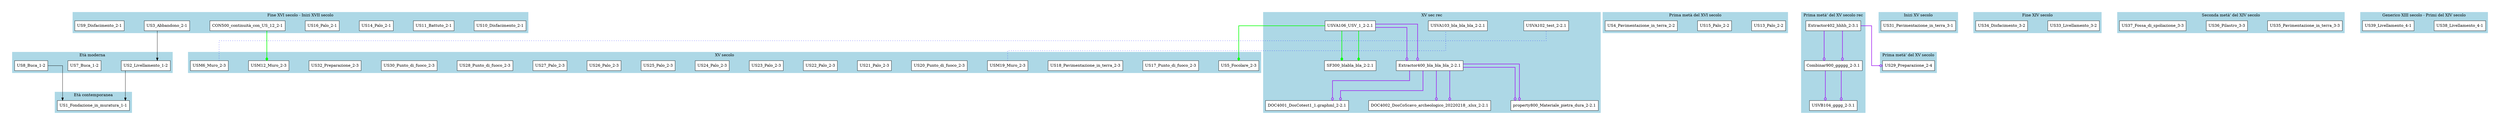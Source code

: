digraph {
	graph [bb="0,0,8302,380.5",
		compound=true,
		dpi=150,
		nodesep=1,
		pad=0.5,
		rankdir=TB,
		ranksep=1.5,
		splines=ortho
	];
	node [label="\N"];
	subgraph cluster_datazione_1 {
		graph [bb="766,8,990,84.5",
			color=lightblue,
			label="Età contemporanea",
			lheight=0.23,
			lp="878,72.25",
			lwidth=1.46,
			rank=same,
			style=filled
		];
		"US1_Fondazione_in_muratura_1-1"	[fillcolor=white,
			height=0.5,
			label="US1_Fondazione_in_muratura_1-1",
			pos="878,34",
			shape=box,
			style=filled,
			width=2.8889];
	}
	subgraph cluster_datazione_2 {
		graph [bb="616,152,1119,228.5",
			color=lightblue,
			label="Età moderna",
			lheight=0.23,
			lp="867.5,216.25",
			lwidth=0.97,
			rank=same,
			style=filled
		];
		"US2_Livellamento_1-2"	[fillcolor=white,
			height=0.5,
			label="US2_Livellamento_1-2",
			pos="696,178",
			shape=box,
			style=filled,
			width=2.0035];
		"US7_Buca_1-2"	[fillcolor=white,
			height=0.5,
			label="US7_Buca_1-2",
			pos="890,178",
			shape=box,
			style=filled,
			width=1.3785];
		"US8_Buca_1-2"	[fillcolor=white,
			height=0.5,
			label="US8_Buca_1-2",
			pos="1061,178",
			shape=box,
			style=filled,
			width=1.3785];
	}
	subgraph cluster_datazione_3 {
		graph [bb="8,296,1431,372.5",
			color=lightblue,
			label="Fine XVI secolo - Inizi XVII secolo",
			lheight=0.23,
			lp="719.5,360.25",
			lwidth=2.74,
			rank=same,
			style=filled
		];
		"US10_Disfacimento_2-1"	[fillcolor=white,
			height=0.5,
			label="US10_Disfacimento_2-1",
			pos="92,322",
			shape=box,
			style=filled,
			width=2.1076];
		"US11_Battuto_2-1"	[fillcolor=white,
			height=0.5,
			label="US11_Battuto_2-1",
			pos="299,322",
			shape=box,
			style=filled,
			width=1.6389];
		"US14_Palo_2-1"	[fillcolor=white,
			height=0.5,
			label="US14_Palo_2-1",
			pos="481,322",
			shape=box,
			style=filled,
			width=1.4201];
		"US16_Palo_2-1"	[fillcolor=white,
			height=0.5,
			label="US16_Palo_2-1",
			pos="655,322",
			shape=box,
			style=filled,
			width=1.4201];
		"US3_Abbandono_2-1"	[fillcolor=white,
			height=0.5,
			label="US3_Abbandono_2-1",
			pos="845,322",
			shape=box,
			style=filled,
			width=1.8681];
		"CON500_continuità_con_US_12_2-1"	[fillcolor=white,
			height=0.5,
			label="CON500_continuità_con_US_12_2-1",
			pos="1095,322",
			shape=box,
			style=filled,
			width=3.066];
		"US9_Disfacimento_2-1"	[fillcolor=white,
			height=0.5,
			label="US9_Disfacimento_2-1",
			pos="1350,322",
			shape=box,
			style=filled,
			width=2.0139];
	}
	subgraph cluster_datazione_4 {
		graph [bb="5571,296,6143,372.5",
			color=lightblue,
			label="Prima metà del XVI secolo",
			lheight=0.23,
			lp="5857,360.25",
			lwidth=2.08,
			rank=same,
			style=filled
		];
		"US13_Palo_2-2"	[fillcolor=white,
			height=0.5,
			label="US13_Palo_2-2",
			pos="5630,322",
			shape=box,
			style=filled,
			width=1.4201];
		"US15_Palo_2-2"	[fillcolor=white,
			height=0.5,
			label="US15_Palo_2-2",
			pos="5804,322",
			shape=box,
			style=filled,
			width=1.4201];
		"US4_Pavimentazione_in_terra_2-2"	[fillcolor=white,
			height=0.5,
			label="US4_Pavimentazione_in_terra_2-2",
			pos="6031,322",
			shape=box,
			style=filled,
			width=2.8785];
	}
	subgraph cluster_datazione_5 {
		graph [bb="4564,8,5563,372.5",
			color=lightblue,
			label="XV sec rec",
			lheight=0.23,
			lp="5063.5,360.25",
			lwidth=0.83,
			rank=same,
			style=filled
		];
		"USVA102_test_2-2.1"	[fillcolor=white,
			height=0.5,
			label="USVA102_test_2-2.1",
			pos="4638,322",
			shape=box,
			style=filled,
			width=1.8368];
		"USVA103_bla_bla_bla_2-2.1"	[fillcolor=white,
			height=0.5,
			label="USVA103_bla_bla_bla_2-2.1",
			pos="4864,322",
			shape=box,
			style=filled,
			width=2.4514];
		"USVA106_USV_1_2-2.1"	[fillcolor=white,
			height=0.5,
			label="USVA106_USV_1_2-2.1",
			pos="5101,322",
			shape=box,
			style=filled,
			width=2.1389];
		"SF300_blabla_bla_2-2.1"	[fillcolor=white,
			height=0.5,
			label="SF300_blabla_bla_2-2.1",
			pos="4858,178",
			shape=box,
			style=filled,
			width=2.0764];
		"USVA106_USV_1_2-2.1" -> "SF300_blabla_bla_2-2.1"	[arrowhead=diamond,
			color=green,
			pos="e,4933.1,178 5023.6,322 4999.3,322 4978.8,322 4978.8,322 4978.8,322 4978.8,178 4978.8,178 4978.8,178 4946.2,178 4946.2,178",
			style=bold];
		"Extractor400_bla_bla_bla_2-2.1"	[fillcolor=white,
			height=0.5,
			label="Extractor400_bla_bla_bla_2-2.1",
			pos="5101,178",
			shape=box,
			style=filled,
			width=2.6597];
		"USVA106_USV_1_2-2.1" -> "Extractor400_bla_bla_bla_2-2.1"	[arrowhead=odiamond,
			color=purple,
			pos="e,5126.7,196.09 5126.7,303.76 5126.7,303.76 5126.7,209.14 5126.7,209.14",
			style=bold];
		"DOC4001_DosCo\test1_1.graphml_2-2.1"	[fillcolor=white,
			height=0.5,
			label="DOC4001_DosCo\test1_1.graphml_2-2.1",
			pos="4692,34",
			shape=box,
			style=filled,
			width=3.3264];
		"Extractor400_bla_bla_bla_2-2.1" -> "DOC4001_DosCo\test1_1.graphml_2-2.1"	[arrowhead=odiamond,
			color=purple,
			pos="e,4797.5,52.169 5069.1,159.83 5069.1,138.5 5069.1,106 5069.1,106 5069.1,106 4797.5,106 4797.5,106 4797.5,106 4797.5,65.221 4797.5,\
65.221",
			style=bold];
		"DOC4002_DosCo\Scavo_archeologico_20220218_.xlsx_2-2.1"	[fillcolor=white,
			height=0.5,
			label="DOC4002_DosCo\Scavo_archeologico_20220218_.xlsx_2-2.1",
			pos="5061,34",
			shape=box,
			style=filled,
			width=4.9201];
		"Extractor400_bla_bla_bla_2-2.1" -> "DOC4002_DosCo\Scavo_archeologico_20220218_.xlsx_2-2.1"	[arrowhead=odiamond,
			color=purple,
			pos="e,5132.9,52.09 5132.9,159.76 5132.9,159.76 5132.9,65.142 5132.9,65.142",
			style=bold];
		"property800_Materiale_pietra_dura_2-2.1"	[fillcolor=white,
			height=0.5,
			label="property800_Materiale_pietra_dura_2-2.1",
			pos="5433,34",
			shape=box,
			style=filled,
			width=3.3993];
		"Extractor400_bla_bla_bla_2-2.1" -> "property800_Materiale_pietra_dura_2-2.1"	[arrowhead=odiamond,
			color=purple,
			pos="e,5433,52.238 5197,178 5295.1,178 5433,178 5433,178 5433,178 5433,65.29 5433,65.29",
			style=bold];
	}
	subgraph cluster_datazione_6 {
		graph [bb="1175,152,4556,228.5",
			color=lightblue,
			label="XV secolo",
			lheight=0.23,
			lp="2865.5,216.25",
			lwidth=0.79,
			rank=same,
			style=filled
		];
		"USM12_Muro_2-3"	[fillcolor=white,
			height=0.5,
			label="USM12_Muro_2-3",
			pos="1244,178",
			shape=box,
			style=filled,
			width=1.691];
		"US17_Punto_di_fuoco_2-3"	[fillcolor=white,
			height=0.5,
			label="US17_Punto_di_fuoco_2-3",
			pos="1459,178",
			shape=box,
			style=filled,
			width=2.2847];
		"US18_Pavimentazione_in_terra_2-3"	[fillcolor=white,
			height=0.5,
			label="US18_Pavimentazione_in_terra_2-3",
			pos="1720,178",
			shape=box,
			style=filled,
			width=2.9722];
		"USM19_Muro_2-3"	[fillcolor=white,
			height=0.5,
			label="USM19_Muro_2-3",
			pos="1960,178",
			shape=box,
			style=filled,
			width=1.691];
		"US20_Punto_di_fuoco_2-3"	[fillcolor=white,
			height=0.5,
			label="US20_Punto_di_fuoco_2-3",
			pos="2175,178",
			shape=box,
			style=filled,
			width=2.2847];
		"US21_Palo_2-3"	[fillcolor=white,
			height=0.5,
			label="US21_Palo_2-3",
			pos="2380,178",
			shape=box,
			style=filled,
			width=1.4201];
		"US22_Palo_2-3"	[fillcolor=white,
			height=0.5,
			label="US22_Palo_2-3",
			pos="2554,178",
			shape=box,
			style=filled,
			width=1.4201];
		"US23_Palo_2-3"	[fillcolor=white,
			height=0.5,
			label="US23_Palo_2-3",
			pos="2728,178",
			shape=box,
			style=filled,
			width=1.4201];
		"US24_Palo_2-3"	[fillcolor=white,
			height=0.5,
			label="US24_Palo_2-3",
			pos="2902,178",
			shape=box,
			style=filled,
			width=1.4201];
		"US25_Palo_2-3"	[fillcolor=white,
			height=0.5,
			label="US25_Palo_2-3",
			pos="3076,178",
			shape=box,
			style=filled,
			width=1.4201];
		"US26_Palo_2-3"	[fillcolor=white,
			height=0.5,
			label="US26_Palo_2-3",
			pos="3250,178",
			shape=box,
			style=filled,
			width=1.4201];
		"US27_Palo_2-3"	[fillcolor=white,
			height=0.5,
			label="US27_Palo_2-3",
			pos="3424,178",
			shape=box,
			style=filled,
			width=1.4201];
		"US28_Punto_di_fuoco_2-3"	[fillcolor=white,
			height=0.5,
			label="US28_Punto_di_fuoco_2-3",
			pos="3629,178",
			shape=box,
			style=filled,
			width=2.2847];
		"US30_Punto_di_fuoco_2-3"	[fillcolor=white,
			height=0.5,
			label="US30_Punto_di_fuoco_2-3",
			pos="3866,178",
			shape=box,
			style=filled,
			width=2.2847];
		"US32_Preparazione_2-3"	[fillcolor=white,
			height=0.5,
			label="US32_Preparazione_2-3",
			pos="4095,178",
			shape=box,
			style=filled,
			width=2.066];
		"US5_Focolare_2-3"	[fillcolor=white,
			height=0.5,
			label="US5_Focolare_2-3",
			pos="4301,178",
			shape=box,
			style=filled,
			width=1.6493];
		"USM6_Muro_2-3"	[fillcolor=white,
			height=0.5,
			label="USM6_Muro_2-3",
			pos="4490,178",
			shape=box,
			style=filled,
			width=1.5972];
	}
	subgraph cluster_datazione_7 {
		graph [bb="6190,8,6373,372.5",
			color=lightblue,
			label="Prima metà' del XV secolo rec",
			lheight=0.23,
			lp="6281.5,360.25",
			lwidth=2.32,
			rank=same,
			style=filled
		];
		"USVB104_gggg_2-3.1"	[fillcolor=white,
			height=0.5,
			label="USVB104_gggg_2-3.1",
			pos="6281,34",
			shape=box,
			style=filled,
			width=1.9618];
		"Extractor402_hhhh_2-3.1"	[fillcolor=white,
			height=0.5,
			label="Extractor402_hhhh_2-3.1",
			pos="6284,322",
			shape=box,
			style=filled,
			width=2.1597];
		"Combinar900_ggggg_2-3.1"	[fillcolor=white,
			height=0.5,
			label="Combinar900_ggggg_2-3.1",
			pos="6281,178",
			shape=box,
			style=filled,
			width=2.316];
		"Extractor402_hhhh_2-3.1" -> "Combinar900_ggggg_2-3.1"	[arrowhead=odiamond,
			color=purple,
			pos="e,6284,196.09 6284,303.76 6284,303.76 6284,209.14 6284,209.14",
			style=bold];
		"Combinar900_ggggg_2-3.1" -> "USVB104_gggg_2-3.1"	[arrowhead=odiamond,
			color=purple,
			pos="e,6281,52.09 6281,159.76 6281,159.76 6281,65.142 6281,65.142",
			style=bold];
	}
	subgraph cluster_datazione_8 {
		graph [bb="6429,152,6593,228.5",
			color=lightblue,
			label="Prima metà' del XV secolo",
			lheight=0.23,
			lp="6511,216.25",
			lwidth=2.04,
			rank=same,
			style=filled
		];
		"US29_Preparazione_2-4"	[fillcolor=white,
			height=0.5,
			label="US29_Preparazione_2-4",
			pos="6511,178",
			shape=box,
			style=filled,
			width=2.066];
	}
	subgraph cluster_datazione_9 {
		graph [bb="6426,296,6656,372.5",
			color=lightblue,
			label="Inizi XV secolo",
			lheight=0.23,
			lp="6541,360.25",
			lwidth=1.19,
			rank=same,
			style=filled
		];
		"US31_Pavimentazione_in_terra_3-1"	[fillcolor=white,
			height=0.5,
			label="US31_Pavimentazione_in_terra_3-1",
			pos="6541,322",
			shape=box,
			style=filled,
			width=2.9722];
	}
	subgraph cluster_datazione_10 {
		graph [bb="6712,296,7103,372.5",
			color=lightblue,
			label="Fine XIV secolo",
			lheight=0.23,
			lp="6907.5,360.25",
			lwidth=1.24,
			rank=same,
			style=filled
		];
		"US33_Livellamento_3-2"	[fillcolor=white,
			height=0.5,
			label="US33_Livellamento_3-2",
			pos="6796,322",
			shape=box,
			style=filled,
			width=2.0972];
		"US34_Disfacimento_3-2"	[fillcolor=white,
			height=0.5,
			label="US34_Disfacimento_3-2",
			pos="7019,322",
			shape=box,
			style=filled,
			width=2.1076];
	}
	subgraph cluster_datazione_11 {
		graph [bb="7159,296,7847,372.5",
			color=lightblue,
			label="Seconda metà' del XIV secolo",
			lheight=0.23,
			lp="7503,360.25",
			lwidth=2.28,
			rank=same,
			style=filled
		];
		"US35_Pavimentazione_in_terra_3-3"	[fillcolor=white,
			height=0.5,
			label="US35_Pavimentazione_in_terra_3-3",
			pos="7274,322",
			shape=box,
			style=filled,
			width=2.9722];
		"US36_Pilastro_3-3"	[fillcolor=white,
			height=0.5,
			label="US36_Pilastro_3-3",
			pos="7513,322",
			shape=box,
			style=filled,
			width=1.6597];
		"US37_Fossa_di_spoliazione_3-3"	[fillcolor=white,
			height=0.5,
			label="US37_Fossa_di_spoliazione_3-3",
			pos="7742,322",
			shape=box,
			style=filled,
			width=2.7014];
	}
	subgraph cluster_datazione_12 {
		graph [bb="7903,296,8294,372.5",
			color=lightblue,
			label="Generico XIII secolo - Primi del XIV secolo",
			lheight=0.23,
			lp="8098.5,360.25",
			lwidth=3.38,
			rank=same,
			style=filled
		];
		"US38_Livellamento_4-1"	[fillcolor=white,
			height=0.5,
			label="US38_Livellamento_4-1",
			pos="7987,322",
			shape=box,
			style=filled,
			width=2.0972];
		"US39_Livellamento_4-1"	[fillcolor=white,
			height=0.5,
			label="US39_Livellamento_4-1",
			pos="8210,322",
			shape=box,
			style=filled,
			width=2.0972];
	}
	subgraph main {
		edge [arrowhead=normal,
			color=black,
			style=solid
		];
		"US1_Fondazione_in_muratura_1-1";
		"US2_Livellamento_1-2";
		"US2_Livellamento_1-2" -> "US1_Fondazione_in_muratura_1-1"	[pos="e,798.62,52.325 768.39,172 785.37,172 798.62,172 798.62,172 798.62,172 798.62,63.839 798.62,63.839"];
		"US8_Buca_1-2";
		"US8_Buca_1-2" -> "US1_Fondazione_in_muratura_1-1"	[pos="e,960.81,52.238 1010.9,178 985.86,178 960.81,178 960.81,178 960.81,178 960.81,63.751 960.81,63.751"];
		"US3_Abbandono_2-1";
		"US3_Abbandono_2-1" -> "US2_Livellamento_1-2"	[pos="e,768.55,184 819.5,303.67 819.5,266.14 819.5,184 819.5,184 819.5,184 780.07,184 780.07,184"];
	}
	subgraph main1 {
		edge [arrowhead=none,
			color=blue,
			constraint=False,
			style=dotted
		];
		"USVA102_test_2-2.1";
		"USVA103_bla_bla_bla_2-2.1";
		"USM19_Muro_2-3";
		"USM19_Muro_2-3" -> "USVA103_bla_bla_bla_2-2.1"	[pos="1960,196.21 1960,222.51 1960,268 1960,268 1960,268 4779.5,268 4779.5,268 4779.5,268 4779.5,288.05 4779.5,303.72"];
		"USM6_Muro_2-3";
		"USM6_Muro_2-3" -> "USVA102_test_2-2.1"	[pos="4490,196.24 4490,234.99 4490,322 4490,322 4490,322 4532.4,322 4571.8,322"];
	}
	subgraph main3 {
		edge [arrowhead=diamond,
			color=green,
			style=bold
		];
		"CON500_continuità_con_US_12_2-1";
		"USM12_Muro_2-3";
		"CON500_continuità_con_US_12_2-1" -> "USM12_Muro_2-3"	[pos="e,1194.2,196.09 1194.2,303.76 1194.2,303.76 1194.2,209.14 1194.2,209.14"];
		"USVA106_USV_1_2-2.1";
		"SF300_blabla_bla_2-2.1";
		"USVA106_USV_1_2-2.1" -> "SF300_blabla_bla_2-2.1";
		"US5_Focolare_2-3";
		"USVA106_USV_1_2-2.1" -> "US5_Focolare_2-3"	[pos="e,4301,196.28 5075.3,303.79 5075.3,277.49 5075.3,232 5075.3,232 5075.3,232 4301,232 4301,232 4301,232 4301,209.33 4301,209.33"];
	}
	subgraph main4 {
		edge [arrowhead=odiamond,
			color=purple,
			style=bold
		];
		"USVA106_USV_1_2-2.1";
		"Extractor400_bla_bla_bla_2-2.1";
		"USVA106_USV_1_2-2.1" -> "Extractor400_bla_bla_bla_2-2.1";
		"DOC4001_DosCo\test1_1.graphml_2-2.1";
		"Extractor400_bla_bla_bla_2-2.1" -> "DOC4001_DosCo\test1_1.graphml_2-2.1";
		"DOC4002_DosCo\Scavo_archeologico_20220218_.xlsx_2-2.1";
		"Extractor400_bla_bla_bla_2-2.1" -> "DOC4002_DosCo\Scavo_archeologico_20220218_.xlsx_2-2.1";
		"property800_Materiale_pietra_dura_2-2.1";
		"Extractor400_bla_bla_bla_2-2.1" -> "property800_Materiale_pietra_dura_2-2.1";
		"USVB104_gggg_2-3.1";
		"Extractor402_hhhh_2-3.1";
		"Combinar900_ggggg_2-3.1";
		"Extractor402_hhhh_2-3.1" -> "Combinar900_ggggg_2-3.1";
		"US29_Preparazione_2-4";
		"Extractor402_hhhh_2-3.1" -> "US29_Preparazione_2-4"	[pos="e,6436.4,178 6362.1,322 6382.7,322 6399.2,322 6399.2,322 6399.2,322 6399.2,178 6399.2,178 6399.2,178 6423.4,178 6423.4,178"];
		"Combinar900_ggggg_2-3.1" -> "USVB104_gggg_2-3.1";
	}
}
